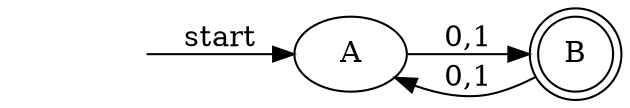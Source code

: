 digraph outputAutomaat {
	rankdir=LR
	start [style=invisible]
	start -> "A" [label=start]
	"B" [shape=doublecircle]
	"A" -> "B" [label="0,1"]
	"B" -> "A" [label="0,1"]
}
